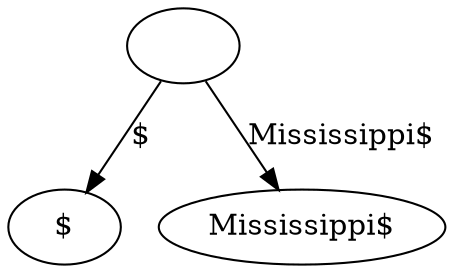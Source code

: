 // Suffix tree
digraph {
	"|" [label=""]
	"$|$" [label="$"]
	"|" -> "$|$" [label="$"]
	"Mississippi$|Mississippi$" [label="Mississippi$"]
	"|" -> "Mississippi$|Mississippi$" [label="Mississippi$"]
}
